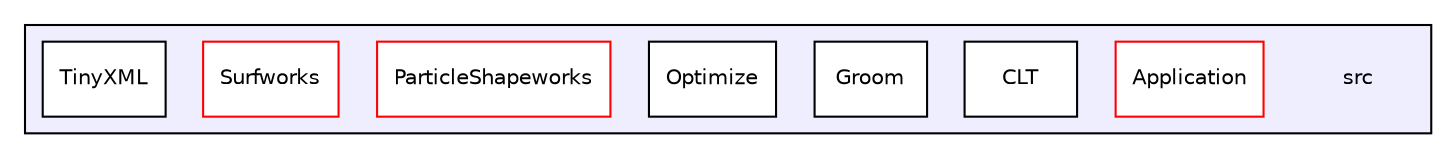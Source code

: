 digraph "C:/Users/Brig/Documents/ShapeWorksStudio/src" {
  compound=true
  node [ fontsize="10", fontname="Helvetica"];
  edge [ labelfontsize="10", labelfontname="Helvetica"];
  subgraph clusterdir_68267d1309a1af8e8297ef4c3efbcdba {
    graph [ bgcolor="#eeeeff", pencolor="black", label="" URL="dir_68267d1309a1af8e8297ef4c3efbcdba.html"];
    dir_68267d1309a1af8e8297ef4c3efbcdba [shape=plaintext label="src"];
    dir_378992324979dd2b2ee7a83cc14dc244 [shape=box label="Application" color="red" fillcolor="white" style="filled" URL="dir_378992324979dd2b2ee7a83cc14dc244.html"];
    dir_f2bd949b12e99440a577bc98b5c915d9 [shape=box label="CLT" color="black" fillcolor="white" style="filled" URL="dir_f2bd949b12e99440a577bc98b5c915d9.html"];
    dir_ecc51bf91eb6af812f56919860690cba [shape=box label="Groom" color="black" fillcolor="white" style="filled" URL="dir_ecc51bf91eb6af812f56919860690cba.html"];
    dir_b573e4f5c38cd1fa93fe5af162774309 [shape=box label="Optimize" color="black" fillcolor="white" style="filled" URL="dir_b573e4f5c38cd1fa93fe5af162774309.html"];
    dir_44de7c361c2f7892713ce46336cd49e6 [shape=box label="ParticleShapeworks" color="red" fillcolor="white" style="filled" URL="dir_44de7c361c2f7892713ce46336cd49e6.html"];
    dir_9cab3c205b7e68d3218b57f248ea15fc [shape=box label="Surfworks" color="red" fillcolor="white" style="filled" URL="dir_9cab3c205b7e68d3218b57f248ea15fc.html"];
    dir_bd7e062db36f9052ba9869fc5841d828 [shape=box label="TinyXML" color="black" fillcolor="white" style="filled" URL="dir_bd7e062db36f9052ba9869fc5841d828.html"];
  }
}
